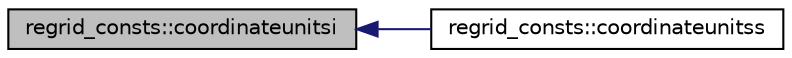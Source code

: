 digraph "regrid_consts::coordinateunitsi"
{
 // INTERACTIVE_SVG=YES
  edge [fontname="Helvetica",fontsize="10",labelfontname="Helvetica",labelfontsize="10"];
  node [fontname="Helvetica",fontsize="10",shape=record];
  rankdir="LR";
  Node14 [label="regrid_consts::coordinateunitsi",height=0.2,width=0.4,color="black", fillcolor="grey75", style="filled", fontcolor="black"];
  Node14 -> Node15 [dir="back",color="midnightblue",fontsize="10",style="solid",fontname="Helvetica"];
  Node15 [label="regrid_consts::coordinateunitss",height=0.2,width=0.4,color="black", fillcolor="white", style="filled",URL="$namespaceregrid__consts.html#abb7bad7b33524d0373426750c48cb1c6",tooltip="Returns a string with the coordinate units associated with the string defining the coordinate mode..."];
}
